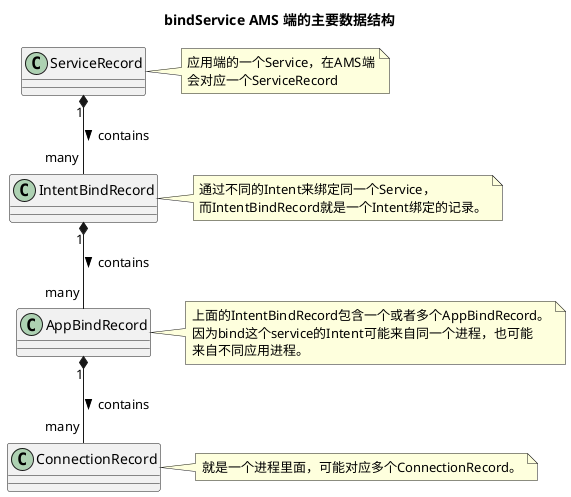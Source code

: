 @startuml
'http://plantuml.com/zh/class-diagram
title bindService AMS 端的主要数据结构

ServiceRecord "1" *-- "many" IntentBindRecord : contains >
IntentBindRecord "1" *-- "many" AppBindRecord : contains >
AppBindRecord "1" *-- "many" ConnectionRecord : contains >

note right of ServiceRecord
应用端的一个Service，在AMS端
会对应一个ServiceRecord
end note
note right of IntentBindRecord
通过不同的Intent来绑定同一个Service，
而IntentBindRecord就是一个Intent绑定的记录。
end note
note right of AppBindRecord
上面的IntentBindRecord包含一个或者多个AppBindRecord。
因为bind这个service的Intent可能来自同一个进程，也可能
来自不同应用进程。
end note
note right of ConnectionRecord
就是一个进程里面，可能对应多个ConnectionRecord。
end note

@enduml